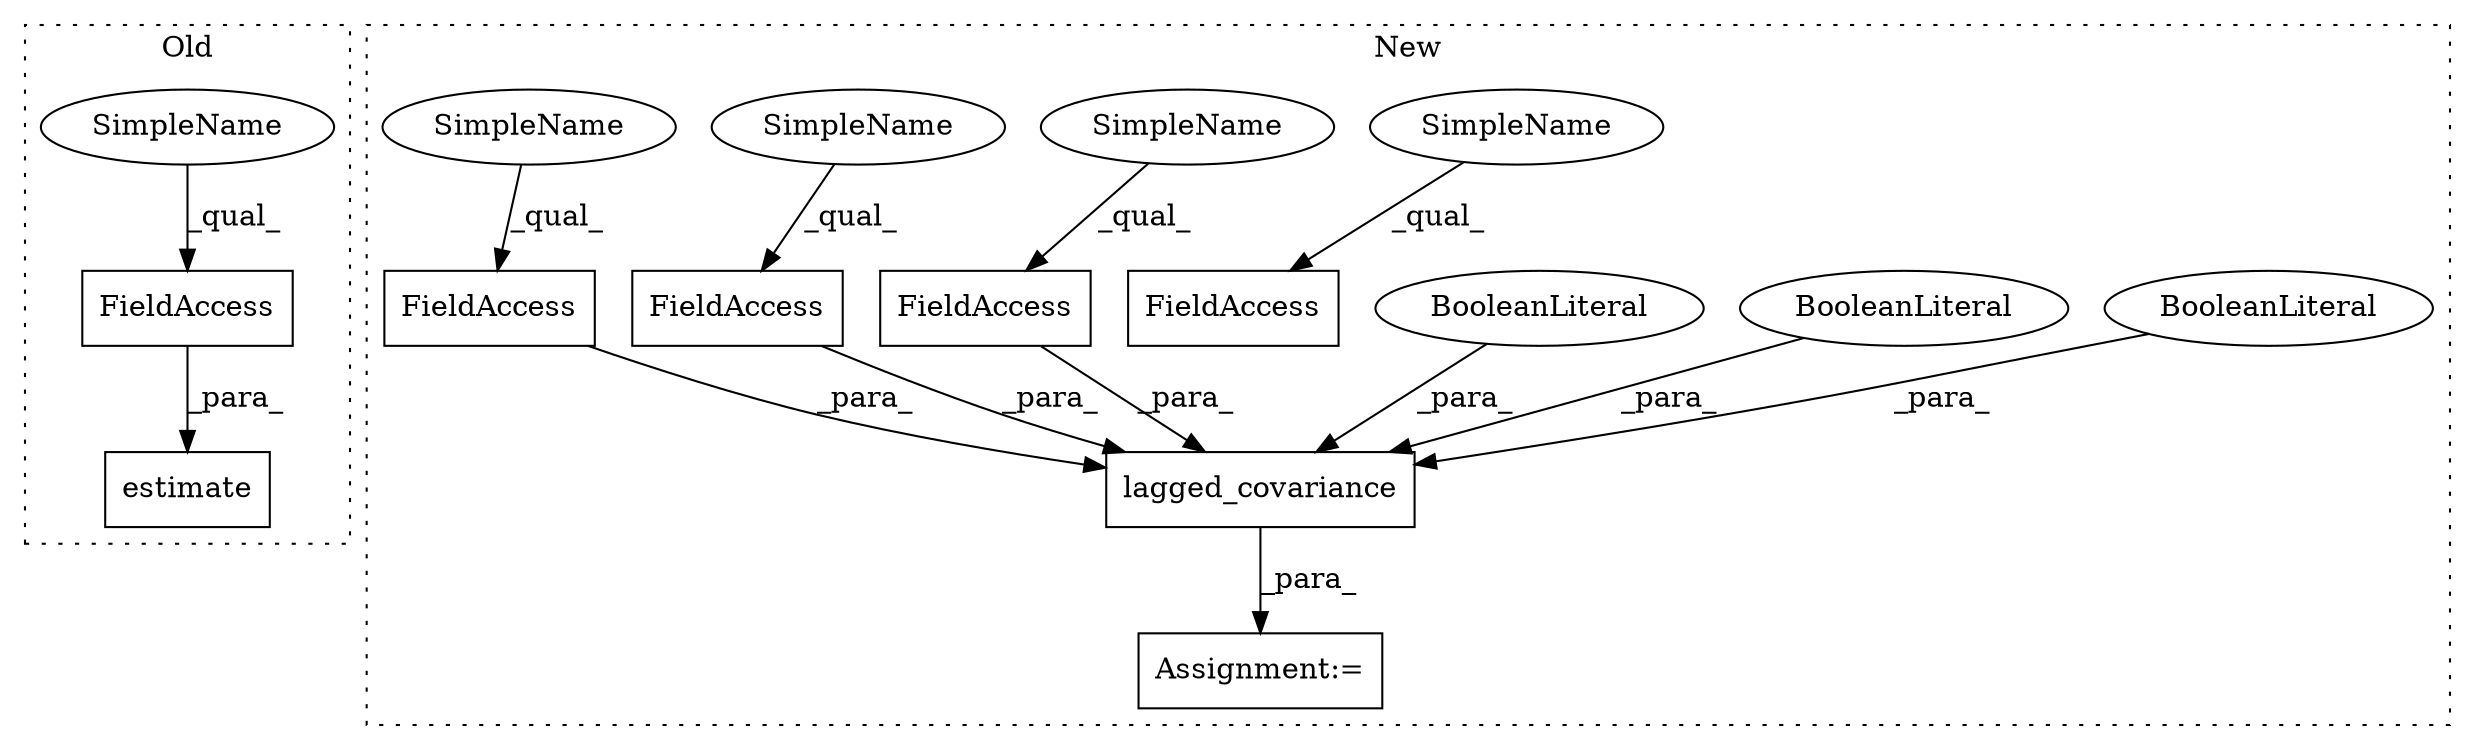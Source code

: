 digraph G {
subgraph cluster0 {
1 [label="estimate" a="32" s="9069,9093" l="9,1" shape="box"];
3 [label="FieldAccess" a="22" s="9078" l="15" shape="box"];
12 [label="SimpleName" a="42" s="9078" l="4" shape="ellipse"];
label = "Old";
style="dotted";
}
subgraph cluster1 {
2 [label="lagged_covariance" a="32" s="9826,9902" l="18,1" shape="box"];
4 [label="FieldAccess" a="22" s="9844" l="9" shape="box"];
5 [label="FieldAccess" a="22" s="9766" l="9" shape="box"];
6 [label="FieldAccess" a="22" s="9854" l="8" shape="box"];
7 [label="FieldAccess" a="22" s="9884" l="18" shape="box"];
8 [label="BooleanLiteral" a="9" s="9868" l="4" shape="ellipse"];
9 [label="BooleanLiteral" a="9" s="9863" l="4" shape="ellipse"];
10 [label="Assignment:=" a="7" s="9825" l="1" shape="box"];
11 [label="BooleanLiteral" a="9" s="9878" l="5" shape="ellipse"];
13 [label="SimpleName" a="42" s="9766" l="4" shape="ellipse"];
14 [label="SimpleName" a="42" s="9844" l="4" shape="ellipse"];
15 [label="SimpleName" a="42" s="9854" l="4" shape="ellipse"];
16 [label="SimpleName" a="42" s="9884" l="4" shape="ellipse"];
label = "New";
style="dotted";
}
2 -> 10 [label="_para_"];
3 -> 1 [label="_para_"];
4 -> 2 [label="_para_"];
6 -> 2 [label="_para_"];
7 -> 2 [label="_para_"];
8 -> 2 [label="_para_"];
9 -> 2 [label="_para_"];
11 -> 2 [label="_para_"];
12 -> 3 [label="_qual_"];
13 -> 5 [label="_qual_"];
14 -> 4 [label="_qual_"];
15 -> 6 [label="_qual_"];
16 -> 7 [label="_qual_"];
}